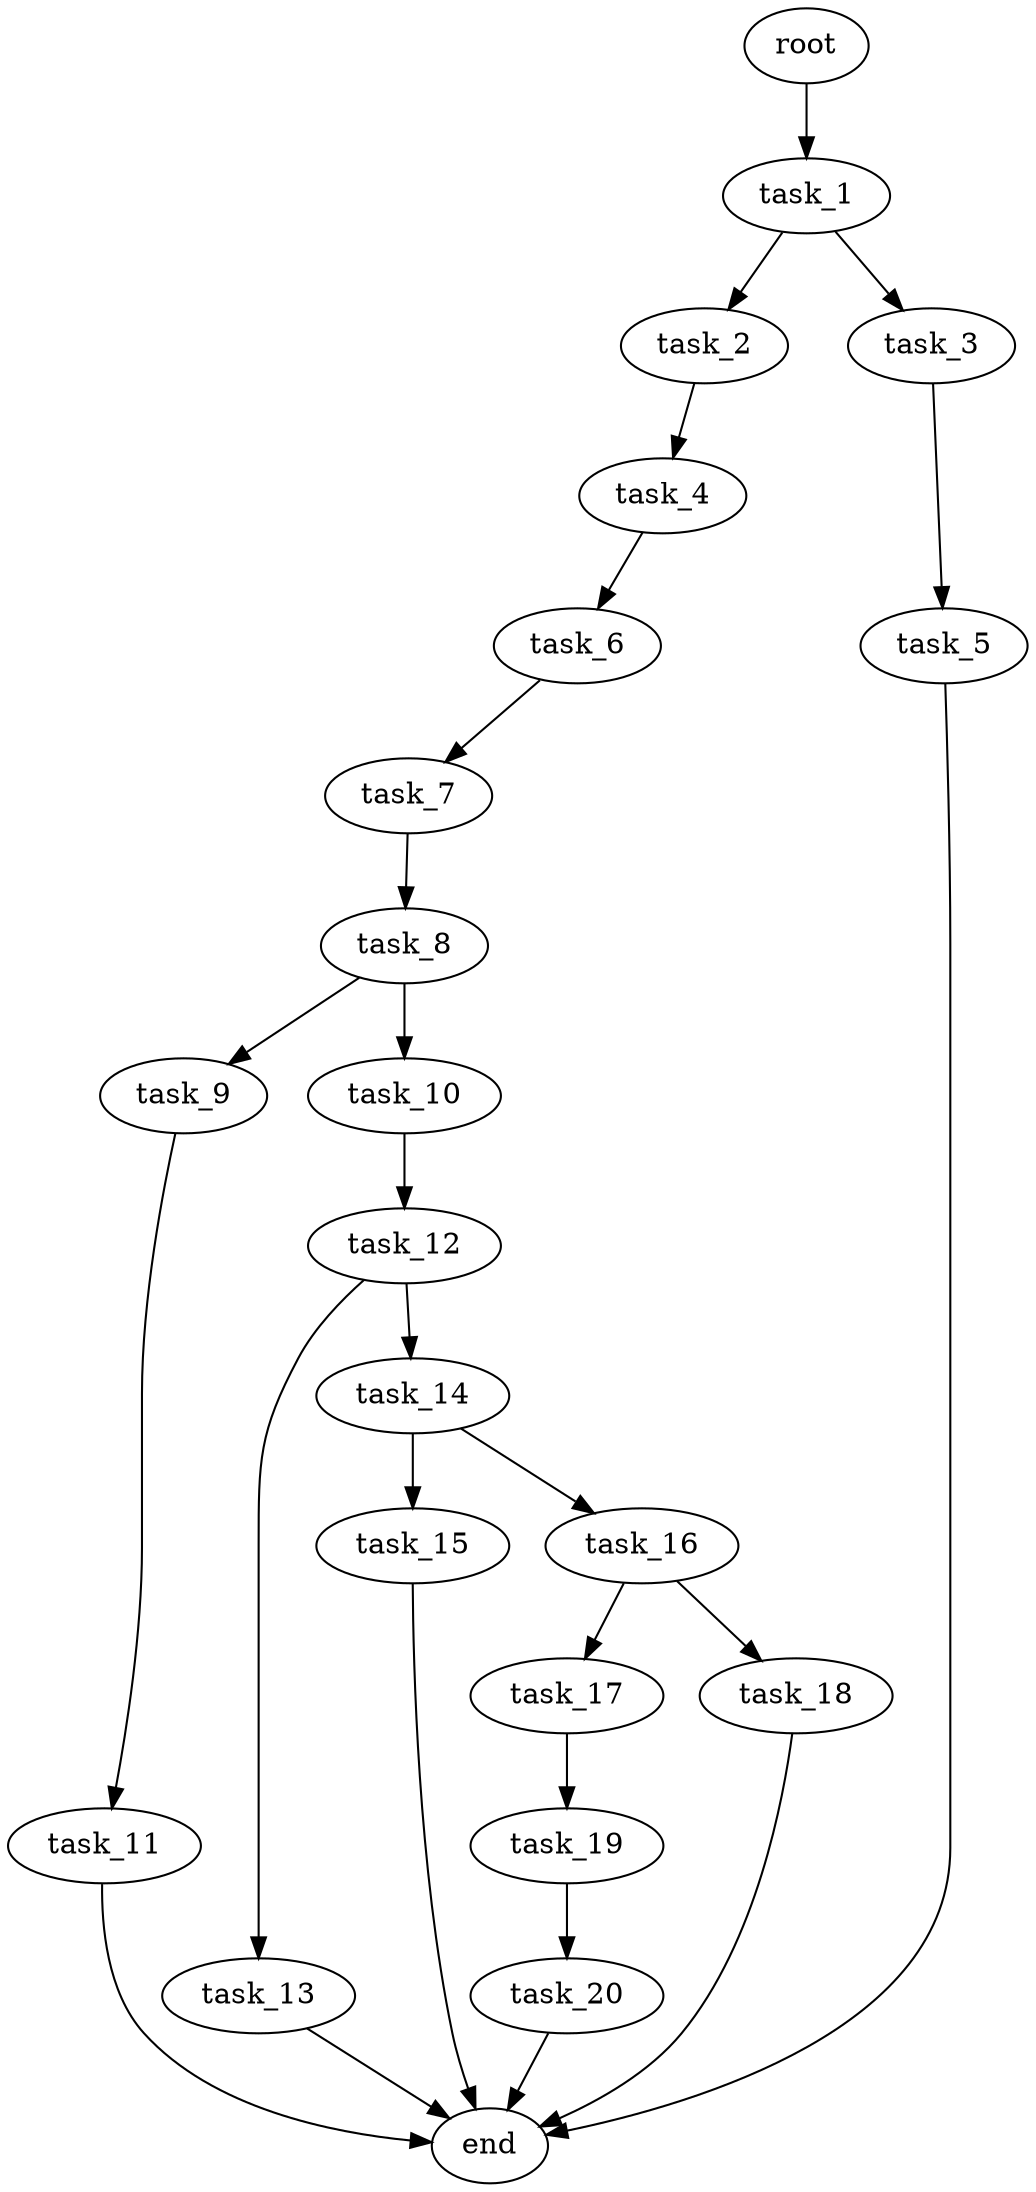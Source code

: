 digraph G {
  root [size="0.000000e+00"];
  task_1 [size="5.627275e+09"];
  task_2 [size="1.010803e+09"];
  task_3 [size="2.861642e+09"];
  task_4 [size="5.356799e+09"];
  task_5 [size="3.439348e+09"];
  task_6 [size="4.109489e+09"];
  task_7 [size="3.831052e+09"];
  task_8 [size="4.856362e+09"];
  task_9 [size="6.090013e+09"];
  task_10 [size="3.756192e+08"];
  task_11 [size="2.754866e+09"];
  task_12 [size="1.439383e+09"];
  task_13 [size="6.086944e+09"];
  task_14 [size="6.936919e+09"];
  task_15 [size="3.887865e+08"];
  task_16 [size="8.895853e+09"];
  task_17 [size="3.315609e+09"];
  task_18 [size="2.376555e+09"];
  task_19 [size="7.457752e+09"];
  task_20 [size="9.208429e+09"];
  end [size="0.000000e+00"];

  root -> task_1 [size="1.000000e-12"];
  task_1 -> task_2 [size="1.010803e+08"];
  task_1 -> task_3 [size="2.861642e+08"];
  task_2 -> task_4 [size="5.356799e+08"];
  task_3 -> task_5 [size="3.439348e+08"];
  task_4 -> task_6 [size="4.109489e+08"];
  task_5 -> end [size="1.000000e-12"];
  task_6 -> task_7 [size="3.831052e+08"];
  task_7 -> task_8 [size="4.856362e+08"];
  task_8 -> task_9 [size="6.090013e+08"];
  task_8 -> task_10 [size="3.756192e+07"];
  task_9 -> task_11 [size="2.754866e+08"];
  task_10 -> task_12 [size="1.439383e+08"];
  task_11 -> end [size="1.000000e-12"];
  task_12 -> task_13 [size="6.086944e+08"];
  task_12 -> task_14 [size="6.936919e+08"];
  task_13 -> end [size="1.000000e-12"];
  task_14 -> task_15 [size="3.887865e+07"];
  task_14 -> task_16 [size="8.895853e+08"];
  task_15 -> end [size="1.000000e-12"];
  task_16 -> task_17 [size="3.315609e+08"];
  task_16 -> task_18 [size="2.376555e+08"];
  task_17 -> task_19 [size="7.457752e+08"];
  task_18 -> end [size="1.000000e-12"];
  task_19 -> task_20 [size="9.208429e+08"];
  task_20 -> end [size="1.000000e-12"];
}
